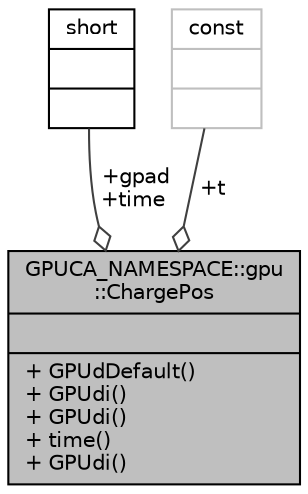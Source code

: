 digraph "GPUCA_NAMESPACE::gpu::ChargePos"
{
 // INTERACTIVE_SVG=YES
  bgcolor="transparent";
  edge [fontname="Helvetica",fontsize="10",labelfontname="Helvetica",labelfontsize="10"];
  node [fontname="Helvetica",fontsize="10",shape=record];
  Node1 [label="{GPUCA_NAMESPACE::gpu\l::ChargePos\n||+ GPUdDefault()\l+ GPUdi()\l+ GPUdi()\l+ time()\l+ GPUdi()\l}",height=0.2,width=0.4,color="black", fillcolor="grey75", style="filled", fontcolor="black"];
  Node2 -> Node1 [color="grey25",fontsize="10",style="solid",label=" +gpad\n+time" ,arrowhead="odiamond",fontname="Helvetica"];
  Node2 [label="{short\n||}",height=0.2,width=0.4,color="black",URL="$dc/d10/classshort.html"];
  Node3 -> Node1 [color="grey25",fontsize="10",style="solid",label=" +t" ,arrowhead="odiamond",fontname="Helvetica"];
  Node3 [label="{const\n||}",height=0.2,width=0.4,color="grey75"];
}
